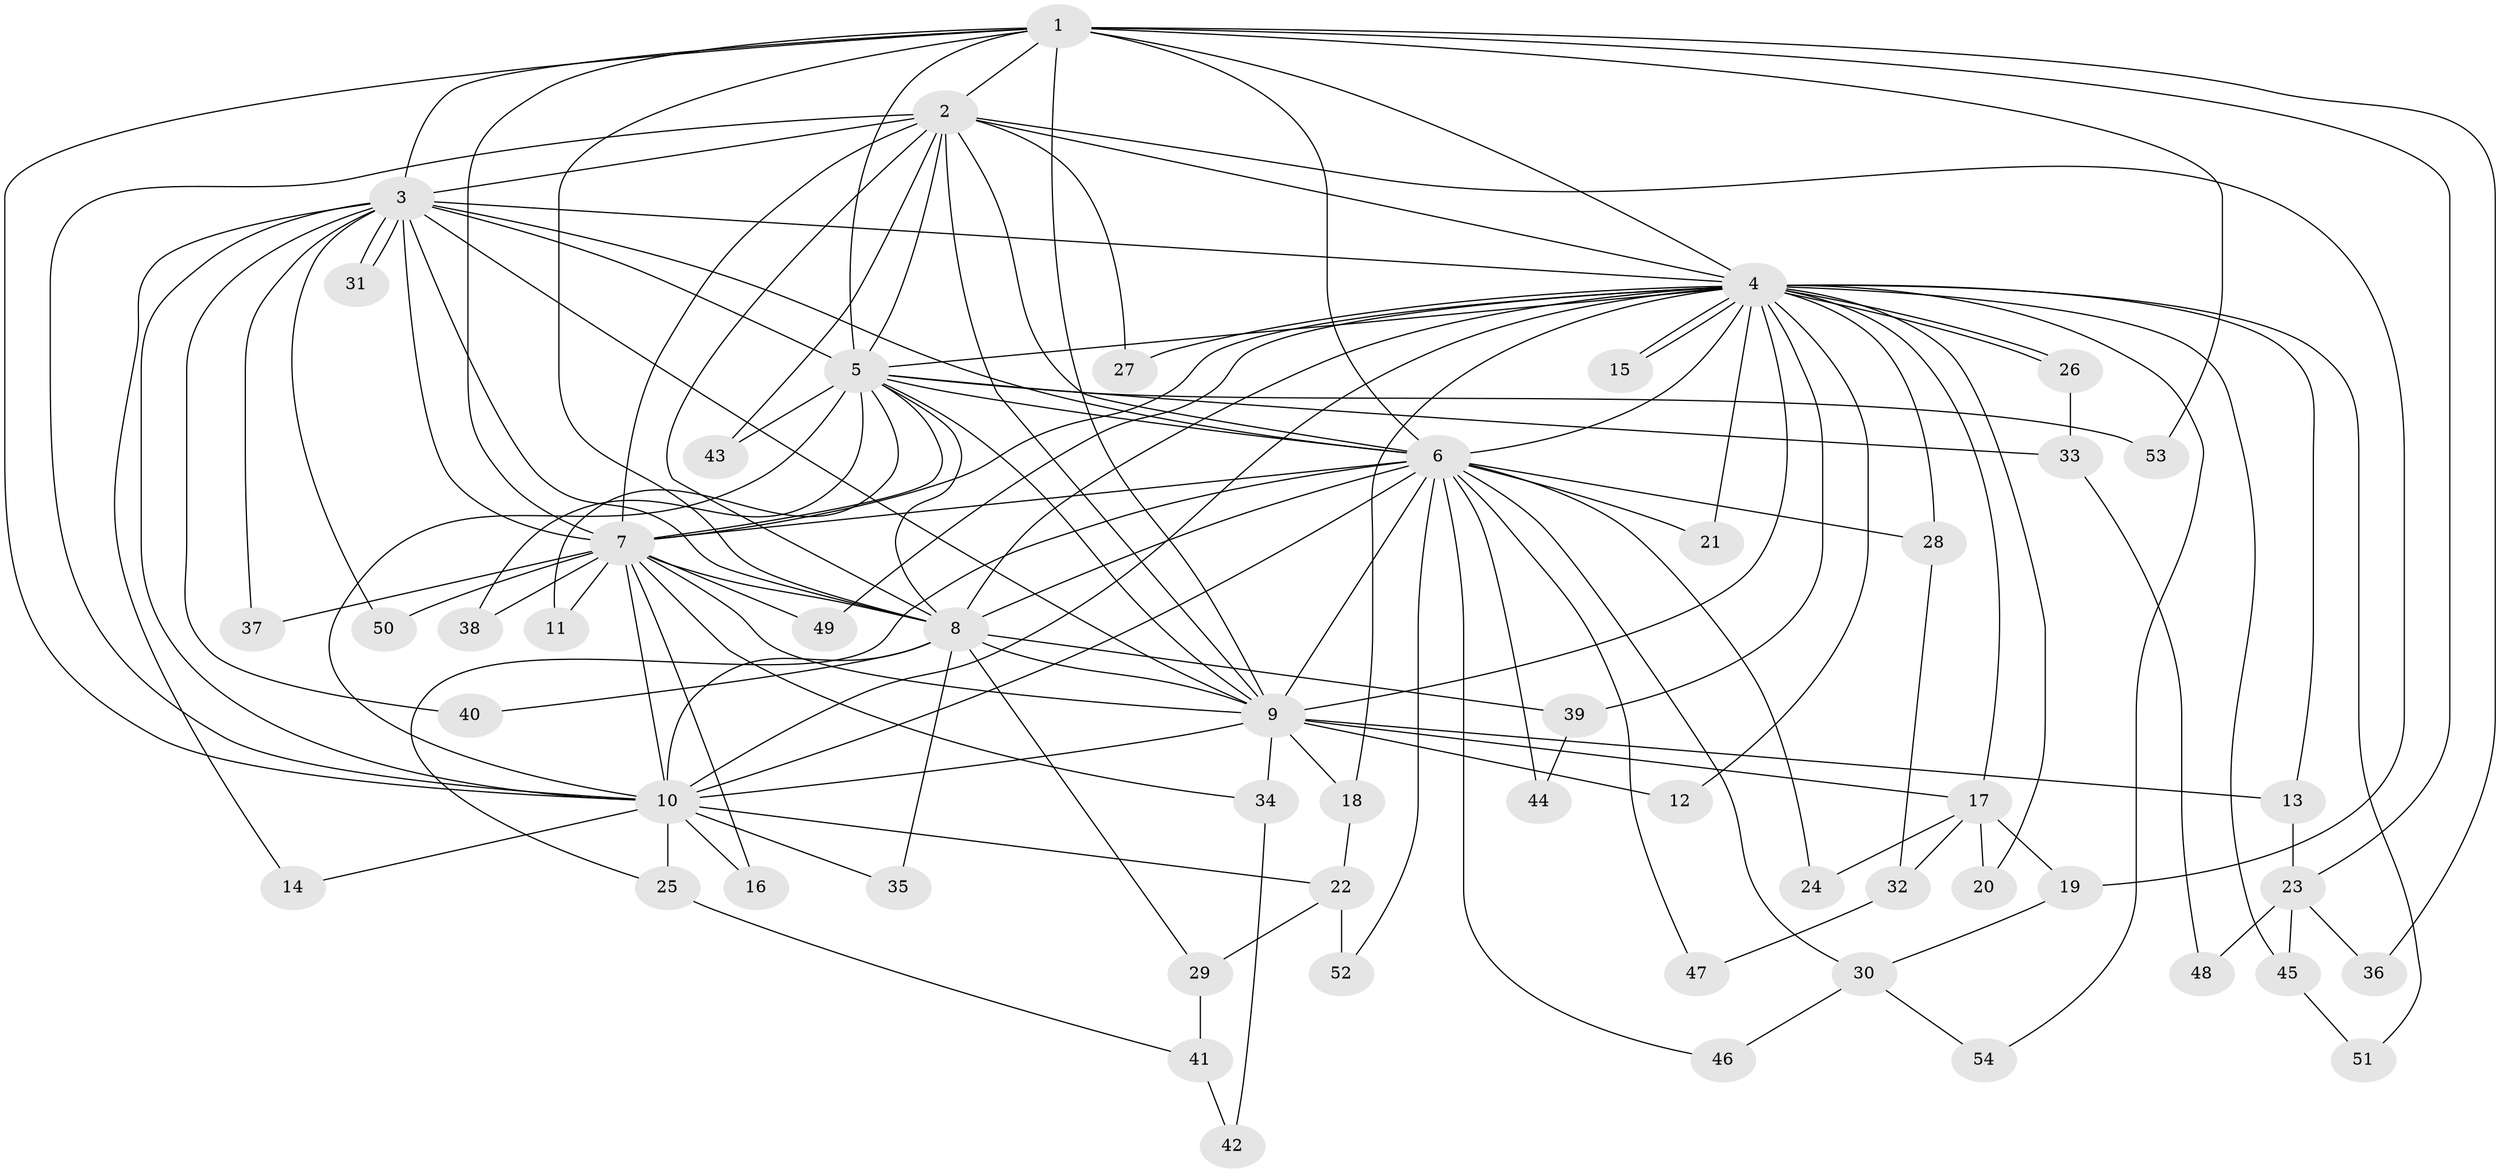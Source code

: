// Generated by graph-tools (version 1.1) at 2025/45/03/09/25 04:45:33]
// undirected, 54 vertices, 133 edges
graph export_dot {
graph [start="1"]
  node [color=gray90,style=filled];
  1;
  2;
  3;
  4;
  5;
  6;
  7;
  8;
  9;
  10;
  11;
  12;
  13;
  14;
  15;
  16;
  17;
  18;
  19;
  20;
  21;
  22;
  23;
  24;
  25;
  26;
  27;
  28;
  29;
  30;
  31;
  32;
  33;
  34;
  35;
  36;
  37;
  38;
  39;
  40;
  41;
  42;
  43;
  44;
  45;
  46;
  47;
  48;
  49;
  50;
  51;
  52;
  53;
  54;
  1 -- 2;
  1 -- 3;
  1 -- 4;
  1 -- 5;
  1 -- 6;
  1 -- 7;
  1 -- 8;
  1 -- 9;
  1 -- 10;
  1 -- 23;
  1 -- 36;
  1 -- 53;
  2 -- 3;
  2 -- 4;
  2 -- 5;
  2 -- 6;
  2 -- 7;
  2 -- 8;
  2 -- 9;
  2 -- 10;
  2 -- 19;
  2 -- 27;
  2 -- 43;
  3 -- 4;
  3 -- 5;
  3 -- 6;
  3 -- 7;
  3 -- 8;
  3 -- 9;
  3 -- 10;
  3 -- 14;
  3 -- 31;
  3 -- 31;
  3 -- 37;
  3 -- 40;
  3 -- 50;
  4 -- 5;
  4 -- 6;
  4 -- 7;
  4 -- 8;
  4 -- 9;
  4 -- 10;
  4 -- 12;
  4 -- 13;
  4 -- 15;
  4 -- 15;
  4 -- 17;
  4 -- 18;
  4 -- 20;
  4 -- 21;
  4 -- 26;
  4 -- 26;
  4 -- 27;
  4 -- 28;
  4 -- 39;
  4 -- 45;
  4 -- 49;
  4 -- 51;
  4 -- 54;
  5 -- 6;
  5 -- 7;
  5 -- 8;
  5 -- 9;
  5 -- 10;
  5 -- 11;
  5 -- 33;
  5 -- 38;
  5 -- 43;
  5 -- 53;
  6 -- 7;
  6 -- 8;
  6 -- 9;
  6 -- 10;
  6 -- 21;
  6 -- 24;
  6 -- 25;
  6 -- 28;
  6 -- 30;
  6 -- 44;
  6 -- 46;
  6 -- 47;
  6 -- 52;
  7 -- 8;
  7 -- 9;
  7 -- 10;
  7 -- 11;
  7 -- 16;
  7 -- 34;
  7 -- 37;
  7 -- 38;
  7 -- 49;
  7 -- 50;
  8 -- 9;
  8 -- 10;
  8 -- 29;
  8 -- 35;
  8 -- 39;
  8 -- 40;
  9 -- 10;
  9 -- 12;
  9 -- 13;
  9 -- 17;
  9 -- 18;
  9 -- 34;
  10 -- 14;
  10 -- 16;
  10 -- 22;
  10 -- 25;
  10 -- 35;
  13 -- 23;
  17 -- 19;
  17 -- 20;
  17 -- 24;
  17 -- 32;
  18 -- 22;
  19 -- 30;
  22 -- 29;
  22 -- 52;
  23 -- 36;
  23 -- 45;
  23 -- 48;
  25 -- 41;
  26 -- 33;
  28 -- 32;
  29 -- 41;
  30 -- 46;
  30 -- 54;
  32 -- 47;
  33 -- 48;
  34 -- 42;
  39 -- 44;
  41 -- 42;
  45 -- 51;
}
